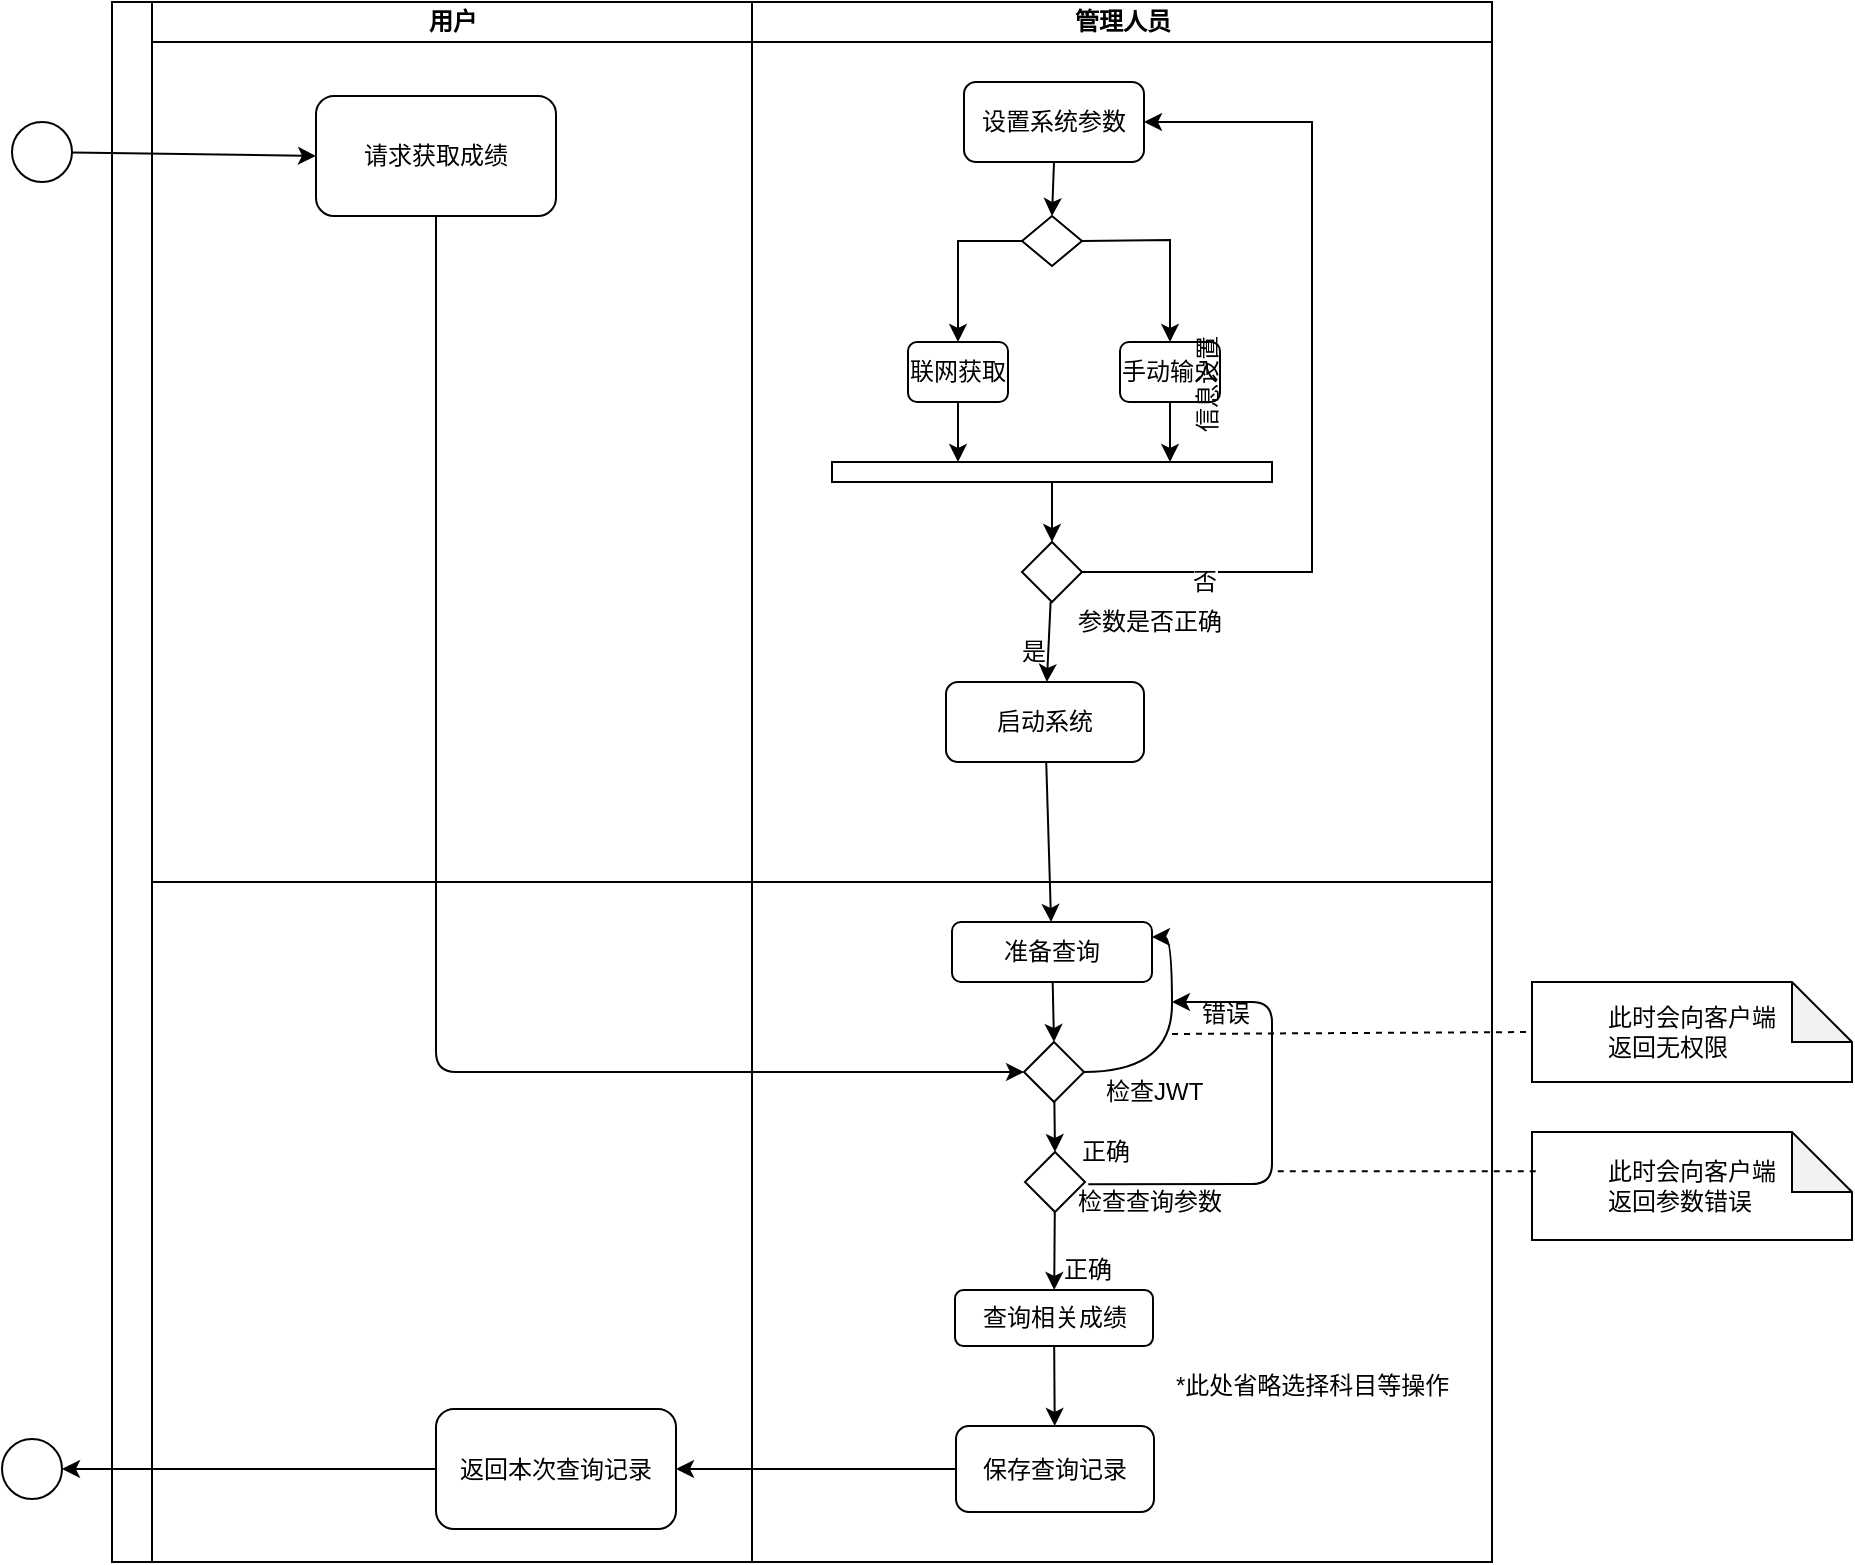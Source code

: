 <mxfile version="10.6.6" type="github"><diagram id="HH4Rcmx1sCGyUs4hJlAo" name="Ã§Â¬Â¬ 1 Ã©Â¡Âµ"><mxGraphModel dx="914" dy="567" grid="1" gridSize="10" guides="1" tooltips="1" connect="1" arrows="1" fold="1" page="1" pageScale="1" pageWidth="1100" pageHeight="850" math="0" shadow="0"><root><mxCell id="0"/><mxCell id="1" parent="0"/><mxCell id="1YA0YuI48MspEAxQZ8LA-22" value="" style="swimlane;html=1;childLayout=stackLayout;resizeParent=1;resizeParentMax=0;startSize=20;horizontal=0;horizontalStack=1;rounded=0;shadow=0;glass=0;fillColor=none;" parent="1" vertex="1"><mxGeometry x="70" y="30" width="320" height="780" as="geometry"/></mxCell><mxCell id="1YA0YuI48MspEAxQZ8LA-24" value="用户" style="swimlane;html=1;startSize=20;" parent="1YA0YuI48MspEAxQZ8LA-22" vertex="1"><mxGeometry x="20" width="300" height="780" as="geometry"/></mxCell><mxCell id="1YA0YuI48MspEAxQZ8LA-79" value="请求获取成绩" style="rounded=1;whiteSpace=wrap;html=1;shadow=0;glass=0;fillColor=none;" parent="1YA0YuI48MspEAxQZ8LA-24" vertex="1"><mxGeometry x="82" y="47" width="120" height="60" as="geometry"/></mxCell><mxCell id="1YA0YuI48MspEAxQZ8LA-98" value="返回本次查询记录" style="rounded=1;whiteSpace=wrap;html=1;shadow=0;glass=0;labelBackgroundColor=none;fillColor=none;strokeColor=#000000;fontColor=#000000;" parent="1YA0YuI48MspEAxQZ8LA-24" vertex="1"><mxGeometry x="142" y="703.5" width="120" height="60" as="geometry"/></mxCell><mxCell id="lh6pwDA21s1pLN0q5b2z-4" value="" style="endArrow=none;html=1;fontColor=#000000;" parent="1YA0YuI48MspEAxQZ8LA-24" edge="1"><mxGeometry width="50" height="50" relative="1" as="geometry"><mxPoint y="440" as="sourcePoint"/><mxPoint x="670" y="440" as="targetPoint"/></mxGeometry></mxCell><mxCell id="1YA0YuI48MspEAxQZ8LA-106" value="" style="rounded=0;orthogonalLoop=1;jettySize=auto;html=1;fontColor=#000000;entryX=0;entryY=0.5;entryDx=0;entryDy=0;" parent="1" source="1YA0YuI48MspEAxQZ8LA-37" target="1YA0YuI48MspEAxQZ8LA-79" edge="1"><mxGeometry relative="1" as="geometry"/></mxCell><mxCell id="1YA0YuI48MspEAxQZ8LA-37" value="" style="ellipse;whiteSpace=wrap;html=1;rounded=0;shadow=0;labelBackgroundColor=none;strokeColor=#000000;strokeWidth=1;fillColor=#ffffff;fontFamily=Verdana;fontSize=8;fontColor=#000000;align=center;" parent="1" vertex="1"><mxGeometry x="20" y="90" width="30" height="30" as="geometry"/></mxCell><mxCell id="1YA0YuI48MspEAxQZ8LA-23" value="管理人员" style="swimlane;html=1;startSize=20;swimlaneFillColor=none;" parent="1" vertex="1"><mxGeometry x="390" y="30" width="370" height="780" as="geometry"/></mxCell><mxCell id="1YA0YuI48MspEAxQZ8LA-33" value="" style="rounded=0;orthogonalLoop=1;jettySize=auto;html=1;exitX=0.5;exitY=1;exitDx=0;exitDy=0;entryX=0.5;entryY=0;entryDx=0;entryDy=0;entryPerimeter=0;" parent="1YA0YuI48MspEAxQZ8LA-23" source="1YA0YuI48MspEAxQZ8LA-36" target="1YA0YuI48MspEAxQZ8LA-45" edge="1"><mxGeometry relative="1" as="geometry"><mxPoint x="150.294" y="90" as="sourcePoint"/><mxPoint x="150.294" y="110" as="targetPoint"/></mxGeometry></mxCell><mxCell id="1YA0YuI48MspEAxQZ8LA-36" value="设置系统参数" style="rounded=1;whiteSpace=wrap;html=1;shadow=0;glass=0;fillColor=none;" parent="1YA0YuI48MspEAxQZ8LA-23" vertex="1"><mxGeometry x="106" y="40" width="90" height="40" as="geometry"/></mxCell><mxCell id="1YA0YuI48MspEAxQZ8LA-64" style="rounded=0;orthogonalLoop=1;jettySize=auto;html=1;entryX=0.5;entryY=0;entryDx=0;entryDy=0;exitX=1;exitY=0.5;exitDx=0;exitDy=0;exitPerimeter=0;" parent="1YA0YuI48MspEAxQZ8LA-23" source="1YA0YuI48MspEAxQZ8LA-45" target="1YA0YuI48MspEAxQZ8LA-50" edge="1"><mxGeometry relative="1" as="geometry"><Array as="points"><mxPoint x="209" y="119"/></Array></mxGeometry></mxCell><mxCell id="1YA0YuI48MspEAxQZ8LA-45" value="" style="strokeWidth=1;html=1;shape=mxgraph.flowchart.decision;whiteSpace=wrap;rounded=1;shadow=0;labelBackgroundColor=none;fillColor=#ffffff;fontFamily=Verdana;fontSize=8;fontColor=#000000;align=center;" parent="1YA0YuI48MspEAxQZ8LA-23" vertex="1"><mxGeometry x="135" y="107" width="30" height="25" as="geometry"/></mxCell><mxCell id="sq8Y9juPol22z2N5JmLT-5" value="" style="edgeStyle=none;rounded=0;orthogonalLoop=1;jettySize=auto;html=1;" parent="1YA0YuI48MspEAxQZ8LA-23" source="1YA0YuI48MspEAxQZ8LA-50" edge="1"><mxGeometry relative="1" as="geometry"><mxPoint x="209" y="230" as="targetPoint"/></mxGeometry></mxCell><mxCell id="1YA0YuI48MspEAxQZ8LA-50" value="手动输入" style="rounded=1;whiteSpace=wrap;html=1;shadow=0;glass=0;fillColor=none;" parent="1YA0YuI48MspEAxQZ8LA-23" vertex="1"><mxGeometry x="184" y="170" width="50" height="30" as="geometry"/></mxCell><mxCell id="1YA0YuI48MspEAxQZ8LA-69" value="" style="rounded=0;whiteSpace=wrap;html=1;shadow=0;glass=0;fillColor=none;labelBackgroundColor=#000000;" parent="1YA0YuI48MspEAxQZ8LA-23" vertex="1"><mxGeometry x="40" y="230" width="220" height="10" as="geometry"/></mxCell><mxCell id="1YA0YuI48MspEAxQZ8LA-78" style="edgeStyle=none;rounded=0;orthogonalLoop=1;jettySize=auto;html=1;entryX=1;entryY=0.5;entryDx=0;entryDy=0;" parent="1YA0YuI48MspEAxQZ8LA-23" source="1YA0YuI48MspEAxQZ8LA-76" target="1YA0YuI48MspEAxQZ8LA-36" edge="1"><mxGeometry relative="1" as="geometry"><Array as="points"><mxPoint x="280" y="285"/><mxPoint x="280" y="60"/></Array></mxGeometry></mxCell><mxCell id="1YA0YuI48MspEAxQZ8LA-107" value="否" style="text;html=1;resizable=0;points=[];align=center;verticalAlign=middle;labelBackgroundColor=#ffffff;fontColor=#000000;" parent="1YA0YuI48MspEAxQZ8LA-78" vertex="1" connectable="0"><mxGeometry x="-0.712" y="-5" relative="1" as="geometry"><mxPoint as="offset"/></mxGeometry></mxCell><mxCell id="sq8Y9juPol22z2N5JmLT-6" value="" style="edgeStyle=none;rounded=0;orthogonalLoop=1;jettySize=auto;html=1;" parent="1YA0YuI48MspEAxQZ8LA-23" source="1YA0YuI48MspEAxQZ8LA-76" target="1YA0YuI48MspEAxQZ8LA-122" edge="1"><mxGeometry relative="1" as="geometry"/></mxCell><mxCell id="1YA0YuI48MspEAxQZ8LA-76" value="" style="strokeWidth=1;html=1;shape=mxgraph.flowchart.decision;whiteSpace=wrap;rounded=1;shadow=0;labelBackgroundColor=none;fillColor=#ffffff;fontFamily=Verdana;fontSize=8;fontColor=#000000;align=center;" parent="1YA0YuI48MspEAxQZ8LA-23" vertex="1"><mxGeometry x="135" y="270.0" width="30" height="30" as="geometry"/></mxCell><mxCell id="1YA0YuI48MspEAxQZ8LA-77" value="" style="edgeStyle=none;rounded=0;orthogonalLoop=1;jettySize=auto;html=1;exitX=0.5;exitY=1;exitDx=0;exitDy=0;" parent="1YA0YuI48MspEAxQZ8LA-23" source="1YA0YuI48MspEAxQZ8LA-69" target="1YA0YuI48MspEAxQZ8LA-76" edge="1"><mxGeometry relative="1" as="geometry"/></mxCell><mxCell id="sq8Y9juPol22z2N5JmLT-3" value="" style="edgeStyle=none;rounded=0;orthogonalLoop=1;jettySize=auto;html=1;" parent="1YA0YuI48MspEAxQZ8LA-23" source="1YA0YuI48MspEAxQZ8LA-62" edge="1"><mxGeometry relative="1" as="geometry"><mxPoint x="103" y="230" as="targetPoint"/></mxGeometry></mxCell><mxCell id="1YA0YuI48MspEAxQZ8LA-62" value="联网获取" style="rounded=1;whiteSpace=wrap;html=1;shadow=0;glass=0;fillColor=none;" parent="1YA0YuI48MspEAxQZ8LA-23" vertex="1"><mxGeometry x="78" y="170" width="50" height="30" as="geometry"/></mxCell><mxCell id="1YA0YuI48MspEAxQZ8LA-63" style="edgeStyle=orthogonalEdgeStyle;rounded=0;orthogonalLoop=1;jettySize=auto;html=1;entryX=0.5;entryY=0;entryDx=0;entryDy=0;" parent="1YA0YuI48MspEAxQZ8LA-23" source="1YA0YuI48MspEAxQZ8LA-45" target="1YA0YuI48MspEAxQZ8LA-62" edge="1"><mxGeometry relative="1" as="geometry"/></mxCell><mxCell id="1YA0YuI48MspEAxQZ8LA-84" value="参数是否正确" style="text;html=1;resizable=0;points=[];autosize=1;align=left;verticalAlign=top;spacingTop=-4;horizontal=1;" parent="1YA0YuI48MspEAxQZ8LA-23" vertex="1"><mxGeometry x="160.5" y="300" width="90" height="20" as="geometry"/></mxCell><mxCell id="1YA0YuI48MspEAxQZ8LA-116" style="edgeStyle=none;rounded=0;orthogonalLoop=1;jettySize=auto;html=1;entryX=0.5;entryY=0;entryDx=0;entryDy=0;entryPerimeter=0;fontColor=#000000;" parent="1YA0YuI48MspEAxQZ8LA-23" source="1YA0YuI48MspEAxQZ8LA-111" target="1YA0YuI48MspEAxQZ8LA-83" edge="1"><mxGeometry relative="1" as="geometry"/></mxCell><mxCell id="1YA0YuI48MspEAxQZ8LA-111" value="准备查询" style="rounded=1;whiteSpace=wrap;html=1;shadow=0;glass=0;labelBackgroundColor=none;strokeColor=#000000;fillColor=none;fontColor=#000000;" parent="1YA0YuI48MspEAxQZ8LA-23" vertex="1"><mxGeometry x="100" y="460" width="100" height="30" as="geometry"/></mxCell><mxCell id="1YA0YuI48MspEAxQZ8LA-141" style="edgeStyle=none;rounded=0;orthogonalLoop=1;jettySize=auto;html=1;entryX=0.5;entryY=0;entryDx=0;entryDy=0;entryPerimeter=0;fontColor=#000000;" parent="1YA0YuI48MspEAxQZ8LA-23" source="1YA0YuI48MspEAxQZ8LA-83" target="1YA0YuI48MspEAxQZ8LA-135" edge="1"><mxGeometry relative="1" as="geometry"/></mxCell><mxCell id="1YA0YuI48MspEAxQZ8LA-83" value="" style="strokeWidth=1;html=1;shape=mxgraph.flowchart.decision;whiteSpace=wrap;rounded=1;shadow=0;labelBackgroundColor=none;fillColor=#ffffff;fontFamily=Verdana;fontSize=8;fontColor=#000000;align=center;" parent="1YA0YuI48MspEAxQZ8LA-23" vertex="1"><mxGeometry x="136" y="520.0" width="30" height="30" as="geometry"/></mxCell><mxCell id="1YA0YuI48MspEAxQZ8LA-146" value="" style="rounded=0;orthogonalLoop=1;jettySize=auto;html=1;fontColor=#000000;" parent="1YA0YuI48MspEAxQZ8LA-23" source="1YA0YuI48MspEAxQZ8LA-93" target="1YA0YuI48MspEAxQZ8LA-100" edge="1"><mxGeometry relative="1" as="geometry"/></mxCell><mxCell id="1YA0YuI48MspEAxQZ8LA-93" value="查询相关成绩" style="rounded=1;whiteSpace=wrap;html=1;shadow=0;glass=0;fillColor=none;" parent="1YA0YuI48MspEAxQZ8LA-23" vertex="1"><mxGeometry x="101.5" y="644" width="99" height="28" as="geometry"/></mxCell><mxCell id="1YA0YuI48MspEAxQZ8LA-100" value="保存查询记录" style="rounded=1;whiteSpace=wrap;html=1;shadow=0;glass=0;fillColor=none;" parent="1YA0YuI48MspEAxQZ8LA-23" vertex="1"><mxGeometry x="102" y="712" width="99" height="43" as="geometry"/></mxCell><mxCell id="sq8Y9juPol22z2N5JmLT-9" value="" style="edgeStyle=none;rounded=0;orthogonalLoop=1;jettySize=auto;html=1;" parent="1YA0YuI48MspEAxQZ8LA-23" source="1YA0YuI48MspEAxQZ8LA-122" target="1YA0YuI48MspEAxQZ8LA-111" edge="1"><mxGeometry relative="1" as="geometry"/></mxCell><mxCell id="1YA0YuI48MspEAxQZ8LA-122" value="启动系统" style="rounded=1;whiteSpace=wrap;html=1;shadow=0;glass=0;labelBackgroundColor=none;strokeColor=#000000;fillColor=none;fontColor=#000000;" parent="1YA0YuI48MspEAxQZ8LA-23" vertex="1"><mxGeometry x="97" y="340" width="99" height="40" as="geometry"/></mxCell><mxCell id="1YA0YuI48MspEAxQZ8LA-127" value="" style="endArrow=classic;html=1;fontColor=#000000;exitX=1;exitY=0.5;exitDx=0;exitDy=0;exitPerimeter=0;entryX=1;entryY=0.25;entryDx=0;entryDy=0;edgeStyle=orthogonalEdgeStyle;curved=1;" parent="1YA0YuI48MspEAxQZ8LA-23" source="1YA0YuI48MspEAxQZ8LA-83" target="1YA0YuI48MspEAxQZ8LA-111" edge="1"><mxGeometry width="50" height="50" relative="1" as="geometry"><mxPoint x="173.952" y="535.095" as="sourcePoint"/><mxPoint x="208.238" y="467.476" as="targetPoint"/><Array as="points"><mxPoint x="210" y="535"/><mxPoint x="210" y="467"/></Array></mxGeometry></mxCell><mxCell id="1YA0YuI48MspEAxQZ8LA-142" value="" style="edgeStyle=none;rounded=0;orthogonalLoop=1;jettySize=auto;html=1;fontColor=#000000;" parent="1YA0YuI48MspEAxQZ8LA-23" source="1YA0YuI48MspEAxQZ8LA-135" target="1YA0YuI48MspEAxQZ8LA-93" edge="1"><mxGeometry relative="1" as="geometry"/></mxCell><mxCell id="1YA0YuI48MspEAxQZ8LA-135" value="" style="strokeWidth=1;html=1;shape=mxgraph.flowchart.decision;whiteSpace=wrap;rounded=1;shadow=0;labelBackgroundColor=none;fillColor=#ffffff;fontFamily=Verdana;fontSize=8;fontColor=#000000;align=center;" parent="1YA0YuI48MspEAxQZ8LA-23" vertex="1"><mxGeometry x="136.5" y="575.0" width="30" height="30" as="geometry"/></mxCell><mxCell id="1YA0YuI48MspEAxQZ8LA-140" value="检查查询参数" style="text;html=1;resizable=0;points=[];autosize=1;align=left;verticalAlign=top;spacingTop=-4;fontColor=#000000;" parent="1YA0YuI48MspEAxQZ8LA-23" vertex="1"><mxGeometry x="160.5" y="590" width="90" height="20" as="geometry"/></mxCell><mxCell id="1YA0YuI48MspEAxQZ8LA-109" value="信息设置" style="text;html=1;resizable=0;points=[];autosize=1;align=left;verticalAlign=middle;spacingTop=-4;fontColor=#000000;horizontal=0;textDirection=rtl;direction=south;" parent="1YA0YuI48MspEAxQZ8LA-23" vertex="1"><mxGeometry x="220" y="110" width="20" height="60" as="geometry"/></mxCell><mxCell id="sq8Y9juPol22z2N5JmLT-7" style="edgeStyle=none;rounded=0;orthogonalLoop=1;jettySize=auto;html=1;exitX=0.75;exitY=1;exitDx=0;exitDy=0;" parent="1YA0YuI48MspEAxQZ8LA-23" source="1YA0YuI48MspEAxQZ8LA-122" target="1YA0YuI48MspEAxQZ8LA-122" edge="1"><mxGeometry relative="1" as="geometry"/></mxCell><mxCell id="sq8Y9juPol22z2N5JmLT-10" value="*此处省略选择科目等操作" style="text;html=1;resizable=0;points=[];autosize=1;align=left;verticalAlign=top;spacingTop=-4;" parent="1YA0YuI48MspEAxQZ8LA-23" vertex="1"><mxGeometry x="210" y="682" width="150" height="20" as="geometry"/></mxCell><mxCell id="sq8Y9juPol22z2N5JmLT-12" value="" style="endArrow=none;dashed=1;html=1;entryX=0;entryY=0.5;entryDx=0;entryDy=0;entryPerimeter=0;exitX=0.95;exitY=0.969;exitDx=0;exitDy=0;exitPerimeter=0;" parent="1YA0YuI48MspEAxQZ8LA-23" edge="1"><mxGeometry width="50" height="50" relative="1" as="geometry"><mxPoint x="262.882" y="584.588" as="sourcePoint"/><mxPoint x="392.294" y="584.588" as="targetPoint"/></mxGeometry></mxCell><mxCell id="1YA0YuI48MspEAxQZ8LA-113" value="" style="endArrow=classic;html=1;fontColor=#000000;exitX=0.5;exitY=1;exitDx=0;exitDy=0;entryX=0;entryY=0.5;entryDx=0;entryDy=0;entryPerimeter=0;edgeStyle=orthogonalEdgeStyle;" parent="1" source="1YA0YuI48MspEAxQZ8LA-79" target="1YA0YuI48MspEAxQZ8LA-83" edge="1"><mxGeometry width="50" height="50" relative="1" as="geometry"><mxPoint x="290" y="400" as="sourcePoint"/><mxPoint x="340" y="350" as="targetPoint"/></mxGeometry></mxCell><mxCell id="1YA0YuI48MspEAxQZ8LA-117" value="检查JWT" style="text;html=1;resizable=0;points=[];autosize=1;align=left;verticalAlign=top;spacingTop=-4;fontColor=#000000;" parent="1" vertex="1"><mxGeometry x="565" y="565" width="60" height="20" as="geometry"/></mxCell><mxCell id="1YA0YuI48MspEAxQZ8LA-99" style="rounded=0;orthogonalLoop=1;jettySize=auto;html=1;entryX=1;entryY=0.5;entryDx=0;entryDy=0;exitX=0;exitY=0.5;exitDx=0;exitDy=0;" parent="1" source="1YA0YuI48MspEAxQZ8LA-100" target="1YA0YuI48MspEAxQZ8LA-98" edge="1"><mxGeometry relative="1" as="geometry"/></mxCell><mxCell id="1YA0YuI48MspEAxQZ8LA-118" value="正确" style="text;html=1;resizable=0;points=[];autosize=1;align=left;verticalAlign=top;spacingTop=-4;fontColor=#000000;" parent="1" vertex="1"><mxGeometry x="553" y="595" width="40" height="20" as="geometry"/></mxCell><mxCell id="1YA0YuI48MspEAxQZ8LA-128" value="错误" style="text;html=1;resizable=0;points=[];autosize=1;align=left;verticalAlign=top;spacingTop=-4;fontColor=#000000;" parent="1" vertex="1"><mxGeometry x="613" y="526" width="40" height="20" as="geometry"/></mxCell><mxCell id="1YA0YuI48MspEAxQZ8LA-130" value="" style="ellipse;whiteSpace=wrap;html=1;rounded=0;shadow=0;labelBackgroundColor=none;strokeColor=#000000;strokeWidth=1;fillColor=#ffffff;fontFamily=Verdana;fontSize=8;fontColor=#000000;align=center;" parent="1" vertex="1"><mxGeometry x="15" y="748.5" width="30" height="30" as="geometry"/></mxCell><mxCell id="1YA0YuI48MspEAxQZ8LA-131" style="edgeStyle=orthogonalEdgeStyle;rounded=0;orthogonalLoop=1;jettySize=auto;html=1;entryX=1;entryY=0.5;entryDx=0;entryDy=0;fontColor=#000000;" parent="1" source="1YA0YuI48MspEAxQZ8LA-98" target="1YA0YuI48MspEAxQZ8LA-130" edge="1"><mxGeometry relative="1" as="geometry"/></mxCell><mxCell id="1YA0YuI48MspEAxQZ8LA-143" value="正确" style="text;html=1;resizable=0;points=[];autosize=1;align=left;verticalAlign=top;spacingTop=-4;fontColor=#000000;" parent="1" vertex="1"><mxGeometry x="544" y="654" width="40" height="20" as="geometry"/></mxCell><mxCell id="1YA0YuI48MspEAxQZ8LA-144" value="" style="endArrow=classic;html=1;fontColor=#000000;exitX=0.085;exitY=0.058;exitDx=0;exitDy=0;exitPerimeter=0;" parent="1" source="1YA0YuI48MspEAxQZ8LA-140" edge="1"><mxGeometry width="50" height="50" relative="1" as="geometry"><mxPoint x="580" y="640" as="sourcePoint"/><mxPoint x="600" y="530" as="targetPoint"/><Array as="points"><mxPoint x="650" y="621"/><mxPoint x="650" y="530"/></Array></mxGeometry></mxCell><mxCell id="1YA0YuI48MspEAxQZ8LA-129" value="&lt;div style=&quot;text-align: left&quot;&gt;&lt;span&gt;此时会向客户端&lt;/span&gt;&lt;/div&gt;&lt;div style=&quot;text-align: left&quot;&gt;&lt;span&gt;返回无权限&lt;/span&gt;&lt;/div&gt;" style="shape=note;whiteSpace=wrap;html=1;backgroundOutline=1;darkOpacity=0.05;rounded=0;shadow=0;glass=0;labelBackgroundColor=none;strokeColor=#000000;fillColor=none;fontColor=#000000;" parent="1" vertex="1"><mxGeometry x="780" y="520" width="160" height="50" as="geometry"/></mxCell><mxCell id="1YA0YuI48MspEAxQZ8LA-145" value="此时会向客户端&lt;br&gt;&lt;div style=&quot;text-align: left&quot;&gt;&lt;span&gt;返回参数错误&lt;/span&gt;&lt;/div&gt;" style="shape=note;whiteSpace=wrap;html=1;backgroundOutline=1;darkOpacity=0.05;rounded=0;shadow=0;glass=0;labelBackgroundColor=none;strokeColor=#000000;fillColor=none;fontColor=#000000;" parent="1" vertex="1"><mxGeometry x="780" y="595" width="160" height="54" as="geometry"/></mxCell><mxCell id="sq8Y9juPol22z2N5JmLT-8" value="是" style="text;html=1;resizable=0;points=[];autosize=1;align=left;verticalAlign=top;spacingTop=-4;" parent="1" vertex="1"><mxGeometry x="523" y="345" width="30" height="20" as="geometry"/></mxCell><mxCell id="sq8Y9juPol22z2N5JmLT-11" value="" style="endArrow=none;dashed=1;html=1;entryX=0;entryY=0.5;entryDx=0;entryDy=0;entryPerimeter=0;" parent="1" target="1YA0YuI48MspEAxQZ8LA-129" edge="1"><mxGeometry width="50" height="50" relative="1" as="geometry"><mxPoint x="600" y="546" as="sourcePoint"/><mxPoint x="730" y="550" as="targetPoint"/></mxGeometry></mxCell></root></mxGraphModel></diagram></mxfile>